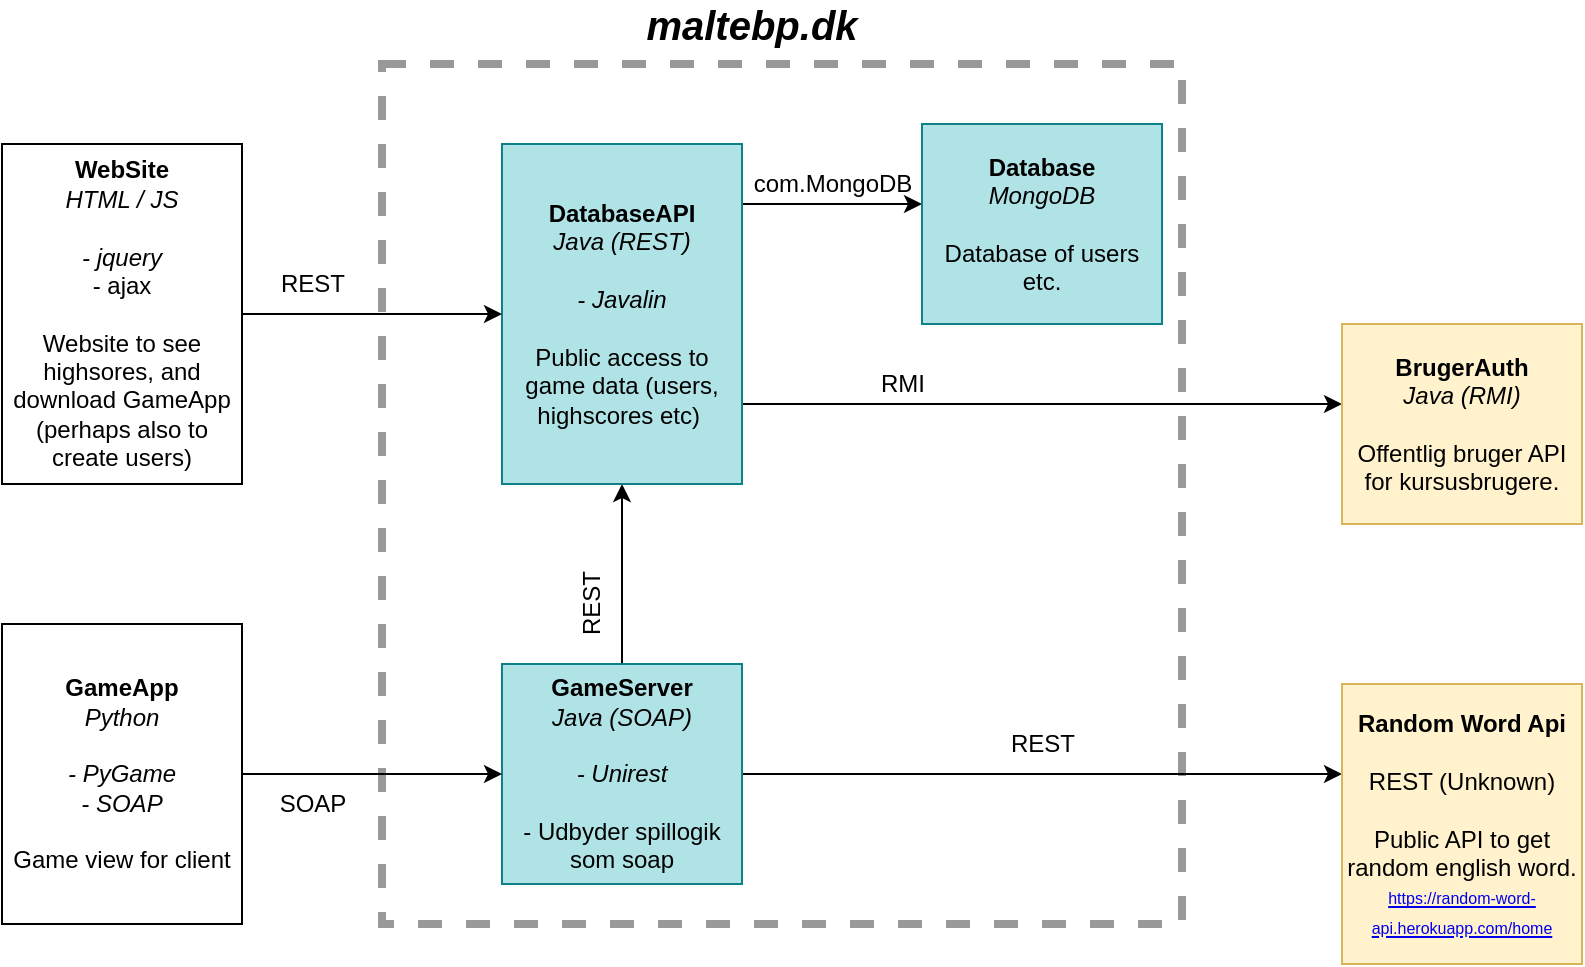 <mxfile version="12.8.1" type="github">
  <diagram id="nnTAs1MfJtq3i2q6aaK8" name="Page-1">
    <mxGraphModel dx="1038" dy="585" grid="1" gridSize="10" guides="1" tooltips="1" connect="1" arrows="1" fold="1" page="1" pageScale="1" pageWidth="5000" pageHeight="5000" math="0" shadow="0">
      <root>
        <mxCell id="0" />
        <mxCell id="1" parent="0" />
        <mxCell id="SRb2F7GsxGhOm74NIMbP-35" value="" style="rounded=0;whiteSpace=wrap;html=1;strokeColor=#999999;dashed=1;fillColor=none;strokeWidth=4;" parent="1" vertex="1">
          <mxGeometry x="440" y="100" width="400" height="430" as="geometry" />
        </mxCell>
        <mxCell id="SRb2F7GsxGhOm74NIMbP-33" style="edgeStyle=orthogonalEdgeStyle;rounded=0;orthogonalLoop=1;jettySize=auto;html=1;strokeColor=#000000;shadow=0;comic=0;" parent="1" source="SRb2F7GsxGhOm74NIMbP-12" target="SRb2F7GsxGhOm74NIMbP-16" edge="1">
          <mxGeometry relative="1" as="geometry" />
        </mxCell>
        <mxCell id="pXl-28BVrEAQmyrSrW1X-3" style="edgeStyle=orthogonalEdgeStyle;rounded=0;orthogonalLoop=1;jettySize=auto;html=1;" edge="1" parent="1" source="SRb2F7GsxGhOm74NIMbP-12" target="pXl-28BVrEAQmyrSrW1X-2">
          <mxGeometry relative="1" as="geometry">
            <Array as="points">
              <mxPoint x="860" y="455" />
              <mxPoint x="860" y="455" />
            </Array>
          </mxGeometry>
        </mxCell>
        <mxCell id="SRb2F7GsxGhOm74NIMbP-12" value="&lt;b&gt;GameServer&lt;/b&gt;&lt;br&gt;&lt;i&gt;Java (SOAP)&lt;br&gt;&lt;br&gt;- Unirest&lt;br&gt;&lt;/i&gt;&lt;br&gt;- Udbyder spillogik som soap" style="rounded=0;whiteSpace=wrap;html=1;fillColor=#b0e3e6;strokeColor=#0e8088;" parent="1" vertex="1">
          <mxGeometry x="500" y="400" width="120" height="110" as="geometry" />
        </mxCell>
        <mxCell id="SRb2F7GsxGhOm74NIMbP-27" style="edgeStyle=orthogonalEdgeStyle;rounded=0;orthogonalLoop=1;jettySize=auto;html=1;entryX=0;entryY=0.5;entryDx=0;entryDy=0;" parent="1" source="SRb2F7GsxGhOm74NIMbP-14" target="SRb2F7GsxGhOm74NIMbP-12" edge="1">
          <mxGeometry relative="1" as="geometry" />
        </mxCell>
        <mxCell id="SRb2F7GsxGhOm74NIMbP-14" value="&lt;b&gt;GameApp&lt;br&gt;&lt;/b&gt;&lt;i&gt;Python&lt;/i&gt;&lt;br&gt;&lt;br&gt;&lt;i&gt;- PyGame&lt;/i&gt;&lt;br&gt;&lt;i&gt;- SOAP&lt;/i&gt;&lt;br&gt;&lt;br&gt;Game view for client" style="rounded=0;whiteSpace=wrap;html=1;strokeColor=#000000;" parent="1" vertex="1">
          <mxGeometry x="250" y="380" width="120" height="150" as="geometry" />
        </mxCell>
        <mxCell id="SRb2F7GsxGhOm74NIMbP-15" value="&lt;b&gt;WebSite&lt;br&gt;&lt;/b&gt;&lt;i&gt;HTML / JS&lt;/i&gt;&lt;br&gt;&lt;br&gt;&lt;i&gt;- jquery&lt;br&gt;&lt;/i&gt;- ajax&lt;br&gt;&lt;br&gt;Website to see highsores, and download GameApp (perhaps also to create users)" style="rounded=0;whiteSpace=wrap;html=1;strokeColor=#000000;" parent="1" vertex="1">
          <mxGeometry x="250" y="140" width="120" height="170" as="geometry" />
        </mxCell>
        <mxCell id="SRb2F7GsxGhOm74NIMbP-31" style="edgeStyle=orthogonalEdgeStyle;rounded=0;orthogonalLoop=1;jettySize=auto;html=1;strokeColor=#000000;" parent="1" source="SRb2F7GsxGhOm74NIMbP-16" target="SRb2F7GsxGhOm74NIMbP-17" edge="1">
          <mxGeometry relative="1" as="geometry">
            <Array as="points">
              <mxPoint x="655" y="170" />
              <mxPoint x="655" y="170" />
            </Array>
          </mxGeometry>
        </mxCell>
        <mxCell id="SRb2F7GsxGhOm74NIMbP-32" style="edgeStyle=orthogonalEdgeStyle;rounded=0;orthogonalLoop=1;jettySize=auto;html=1;strokeColor=#000000;comic=0;" parent="1" source="SRb2F7GsxGhOm74NIMbP-16" target="SRb2F7GsxGhOm74NIMbP-18" edge="1">
          <mxGeometry relative="1" as="geometry">
            <Array as="points">
              <mxPoint x="870" y="270" />
              <mxPoint x="870" y="270" />
            </Array>
          </mxGeometry>
        </mxCell>
        <mxCell id="SRb2F7GsxGhOm74NIMbP-16" value="&lt;b&gt;DatabaseAPI&lt;br&gt;&lt;/b&gt;&lt;i&gt;Java (REST)&lt;/i&gt;&lt;br&gt;&lt;br&gt;&lt;i&gt;- Javalin&lt;/i&gt;&lt;br&gt;&lt;br&gt;Public access to game data (users, highscores etc)&amp;nbsp;" style="rounded=0;whiteSpace=wrap;html=1;fillColor=#b0e3e6;strokeColor=#0e8088;" parent="1" vertex="1">
          <mxGeometry x="500" y="140" width="120" height="170" as="geometry" />
        </mxCell>
        <mxCell id="SRb2F7GsxGhOm74NIMbP-17" value="&lt;b&gt;Database&lt;br&gt;&lt;/b&gt;&lt;i&gt;MongoDB&lt;/i&gt;&lt;br&gt;&lt;div&gt;&lt;br&gt;&lt;/div&gt;Database of users etc." style="rounded=0;whiteSpace=wrap;html=1;fillColor=#b0e3e6;strokeColor=#0e8088;" parent="1" vertex="1">
          <mxGeometry x="710" y="130" width="120" height="100" as="geometry" />
        </mxCell>
        <mxCell id="SRb2F7GsxGhOm74NIMbP-18" value="&lt;b&gt;BrugerAuth&lt;br&gt;&lt;/b&gt;&lt;i&gt;Java (RMI)&lt;/i&gt;&lt;br&gt;&lt;br&gt;Offentlig bruger API for kursusbrugere." style="rounded=0;whiteSpace=wrap;html=1;fillColor=#fff2cc;strokeColor=#d6b656;" parent="1" vertex="1">
          <mxGeometry x="920" y="230" width="120" height="100" as="geometry" />
        </mxCell>
        <mxCell id="SRb2F7GsxGhOm74NIMbP-25" value="" style="endArrow=classic;html=1;entryX=0;entryY=0.5;entryDx=0;entryDy=0;" parent="1" source="SRb2F7GsxGhOm74NIMbP-15" target="SRb2F7GsxGhOm74NIMbP-16" edge="1">
          <mxGeometry width="50" height="50" relative="1" as="geometry">
            <mxPoint x="370" y="275" as="sourcePoint" />
            <mxPoint x="370" y="175" as="targetPoint" />
          </mxGeometry>
        </mxCell>
        <mxCell id="SRb2F7GsxGhOm74NIMbP-36" value="&lt;font style=&quot;font-size: 20px&quot;&gt;&lt;b&gt;&lt;i&gt;maltebp.dk&lt;/i&gt;&lt;/b&gt;&lt;/font&gt;" style="text;html=1;strokeColor=none;fillColor=none;align=center;verticalAlign=middle;whiteSpace=wrap;rounded=0;dashed=1;" parent="1" vertex="1">
          <mxGeometry x="550" y="70" width="150" height="20" as="geometry" />
        </mxCell>
        <mxCell id="mAK5djfJXluSxHsJpgYY-1" value="&lt;div&gt;REST&lt;/div&gt;" style="text;html=1;align=center;verticalAlign=middle;resizable=0;points=[];autosize=1;rotation=-90;" parent="1" vertex="1">
          <mxGeometry x="520" y="360" width="50" height="20" as="geometry" />
        </mxCell>
        <mxCell id="mAK5djfJXluSxHsJpgYY-3" value="&lt;div&gt;REST&lt;/div&gt;" style="text;html=1;align=center;verticalAlign=middle;resizable=0;points=[];autosize=1;" parent="1" vertex="1">
          <mxGeometry x="380" y="200" width="50" height="20" as="geometry" />
        </mxCell>
        <mxCell id="mAK5djfJXluSxHsJpgYY-4" value="&lt;div&gt;RMI&lt;/div&gt;" style="text;html=1;align=center;verticalAlign=middle;resizable=0;points=[];autosize=1;" parent="1" vertex="1">
          <mxGeometry x="680" y="250" width="40" height="20" as="geometry" />
        </mxCell>
        <mxCell id="mAK5djfJXluSxHsJpgYY-5" value="SOAP" style="text;html=1;align=center;verticalAlign=middle;resizable=0;points=[];autosize=1;" parent="1" vertex="1">
          <mxGeometry x="380" y="460" width="50" height="20" as="geometry" />
        </mxCell>
        <mxCell id="mAK5djfJXluSxHsJpgYY-6" value="com.MongoDB" style="text;html=1;align=center;verticalAlign=middle;resizable=0;points=[];autosize=1;" parent="1" vertex="1">
          <mxGeometry x="620" y="150" width="90" height="20" as="geometry" />
        </mxCell>
        <mxCell id="pXl-28BVrEAQmyrSrW1X-2" value="&lt;b&gt;Random Word Api&lt;br&gt;&lt;/b&gt;&lt;i&gt;&lt;br&gt;&lt;/i&gt;REST (Unknown)&lt;br&gt;&lt;br&gt;Public API to get random english word.&lt;br&gt;&lt;a href=&quot;https://random-word-api.herokuapp.com/home&quot;&gt;&lt;font style=&quot;font-size: 8px&quot;&gt;https://random-word-api.herokuapp.com/home&lt;/font&gt;&lt;/a&gt;" style="rounded=0;whiteSpace=wrap;html=1;fillColor=#fff2cc;strokeColor=#d6b656;" vertex="1" parent="1">
          <mxGeometry x="920" y="410" width="120" height="140" as="geometry" />
        </mxCell>
        <mxCell id="pXl-28BVrEAQmyrSrW1X-4" value="&lt;div&gt;REST&lt;/div&gt;" style="text;html=1;align=center;verticalAlign=middle;resizable=0;points=[];autosize=1;" vertex="1" parent="1">
          <mxGeometry x="745" y="430" width="50" height="20" as="geometry" />
        </mxCell>
      </root>
    </mxGraphModel>
  </diagram>
</mxfile>
